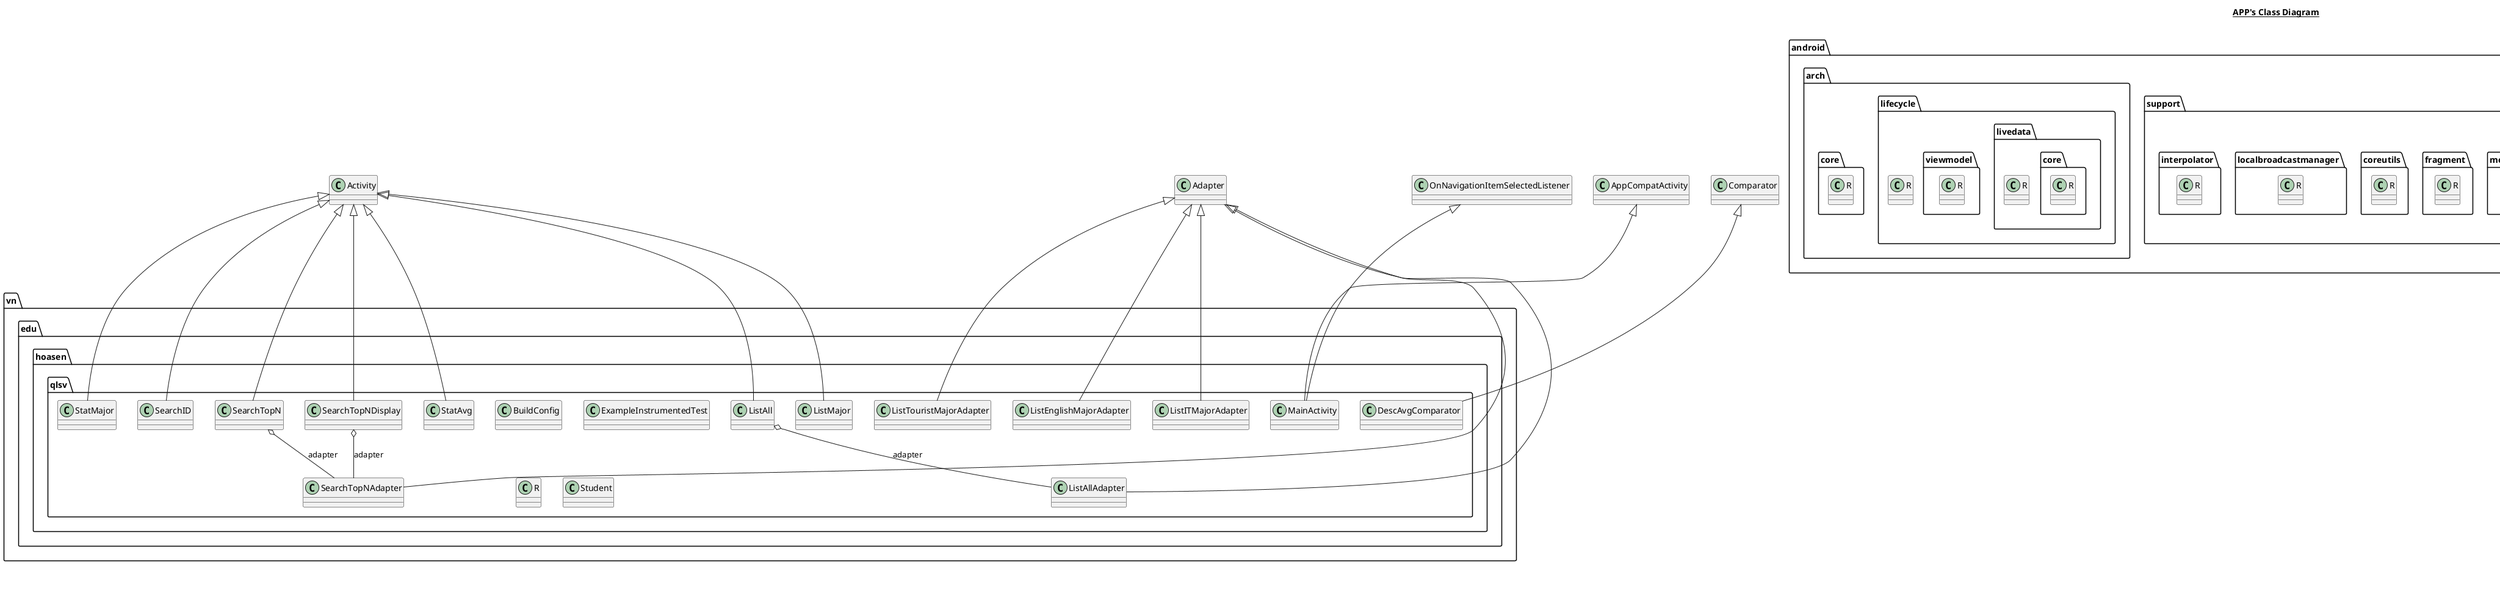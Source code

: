 @startuml

title __APP's Class Diagram__\n

  package vn.edu.hoasen.qlsv {
    class BuildConfig {
    }
  }
  

  package vn.edu.hoasen.qlsv {
    class BuildConfig {
    }
  }
  

  package vn.edu.hoasen.qlsv {
    class DescAvgComparator {
    }
  }
  

  package vn.edu.hoasen.qlsv {
    class ExampleInstrumentedTest {
    }
  }
  

  package vn.edu.hoasen.qlsv {
    class ListAll {
    }
  }
  

  package vn.edu.hoasen.qlsv {
    class ListAllAdapter {
    }
  }
  

  package vn.edu.hoasen.qlsv {
    class ListEnglishMajorAdapter {
    }
  }
  

  package vn.edu.hoasen.qlsv {
    class ListITMajorAdapter {
    }
  }
  

  package vn.edu.hoasen.qlsv {
    class ListMajor {
    }
  }
  

  package vn.edu.hoasen.qlsv {
    class ListTouristMajorAdapter {
    }
  }
  

  package vn.edu.hoasen.qlsv {
    class MainActivity {
    }
  }
  

  package android.support.print {
    class R {
    }
  }
  

  package android.support.constraint {
    class R {
    }
  }
  

  package android.arch.lifecycle {
    package android.arch.lifecycle.livedata {
      package android.arch.lifecycle.livedata.core {
        class R {
        }
      }
    }
  }
  

  package android.arch.lifecycle {
    class R {
    }
  }
  

  package android.support.drawerlayout {
    class R {
    }
  }
  

  package android.arch.core {
    class R {
    }
  }
  

  package android.support.transition {
    class R {
    }
  }
  

  package android.arch.lifecycle {
    package android.arch.lifecycle.livedata {
      class R {
      }
    }
  }
  

  package android.arch.lifecycle {
    package android.arch.lifecycle.viewmodel {
      class R {
      }
    }
  }
  

  package android.support.drawerlayout {
    class R {
    }
  }
  

  package vn.edu.hoasen.qlsv {
    class R {
    }
  }
  

  package android.support.v4 {
    class R {
    }
  }
  

  package android.arch.lifecycle {
    package android.arch.lifecycle.viewmodel {
      class R {
      }
    }
  }
  

  package android.support.v7.appcompat {
    class R {
    }
  }
  

  package android.support.customview {
    class R {
    }
  }
  

  package android.support.loader {
    class R {
    }
  }
  

  package android.support.slidingpanelayout {
    class R {
    }
  }
  

  package android.support.compat {
    class R {
    }
  }
  

  package android.support.graphics.drawable {
    class R {
    }
  }
  

  package android.support.design {
    class R {
    }
  }
  

  package android.support.swiperefreshlayout {
    class R {
    }
  }
  

  package android.support.asynclayoutinflater {
    class R {
    }
  }
  

  package android.arch.core {
    class R {
    }
  }
  

  package android.support.v7.viewpager {
    class R {
    }
  }
  

  package android.support.transition {
    class R {
    }
  }
  

  package android.arch.lifecycle {
    package android.arch.lifecycle.livedata {
      package android.arch.lifecycle.livedata.core {
        class R {
        }
      }
    }
  }
  

  package android.support.documentfile {
    class R {
    }
  }
  

  package android.support.coordinatorlayout {
    class R {
    }
  }
  

  package android.support.customview {
    class R {
    }
  }
  

  package android.support.v7.cardview {
    class R {
    }
  }
  

  package com.anychart {
    class R {
    }
  }
  

  package com.anychart {
    class R {
    }
  }
  

  package android.support.v7.viewpager {
    class R {
    }
  }
  

  package android.support.cursoradapter {
    class R {
    }
  }
  

  package android.support.slidingpanelayout {
    class R {
    }
  }
  

  package android.support.constraint {
    class R {
    }
  }
  

  package com.jjoe64.graphview {
    class R {
    }
  }
  

  package android.support.coreui {
    class R {
    }
  }
  

  package androidx.versionedparcelable {
    class R {
    }
  }
  

  package android.support.asynclayoutinflater {
    class R {
    }
  }
  

  package androidx.versionedparcelable {
    class R {
    }
  }
  

  package android.support.mediacompat {
    class R {
    }
  }
  

  package vn.edu.hoasen.qlsv {
    class R {
    }
  }
  

  package android.support.v7.appcompat {
    class R {
    }
  }
  

  package android.support.compat {
    class R {
    }
  }
  

  package android.arch.lifecycle {
    package android.arch.lifecycle.livedata {
      class R {
      }
    }
  }
  

  package android.support.v7.recyclerview {
    class R {
    }
  }
  

  package android.support.v7.recyclerview {
    class R {
    }
  }
  

  package android.support.v4 {
    class R {
    }
  }
  

  package android.support.documentfile {
    class R {
    }
  }
  

  package android.support.coordinatorlayout {
    class R {
    }
  }
  

  package android.support.fragment {
    class R {
    }
  }
  

  package android.support.v7.cardview {
    class R {
    }
  }
  

  package android.support.coreutils {
    class R {
    }
  }
  

  package android.support.coreui {
    class R {
    }
  }
  

  package android.support.loader {
    class R {
    }
  }
  

  package android.support.localbroadcastmanager {
    class R {
    }
  }
  

  package android.support.fragment {
    class R {
    }
  }
  

  package android.support.interpolator {
    class R {
    }
  }
  

  package android.arch.lifecycle {
    class R {
    }
  }
  

  package com.jjoe64.graphview {
    class R {
    }
  }
  

  package android.support.graphics.drawable {
    class R {
    }
  }
  

  package android.support.localbroadcastmanager {
    class R {
    }
  }
  

  package android.support.interpolator {
    class R {
    }
  }
  

  package android.support.print {
    class R {
    }
  }
  

  package android.support.coreutils {
    class R {
    }
  }
  

  package android.support.mediacompat {
    class R {
    }
  }
  

  package android.support.design {
    class R {
    }
  }
  

  package android.support.swiperefreshlayout {
    class R {
    }
  }
  

  package android.support.cursoradapter {
    class R {
    }
  }
  

  package vn.edu.hoasen.qlsv {
    class SearchID {
    }
  }
  

  package vn.edu.hoasen.qlsv {
    class SearchTopN {
    }
  }
  

  package vn.edu.hoasen.qlsv {
    class SearchTopNAdapter {
    }
  }
  

  package vn.edu.hoasen.qlsv {
    class SearchTopNDisplay {
    }
  }
  

  package vn.edu.hoasen.qlsv {
    class StatAvg {
    }
  }
  

  package vn.edu.hoasen.qlsv {
    class StatMajor {
    }
  }
  

  package vn.edu.hoasen.qlsv {
    class Student {
    }
  }
  

  DescAvgComparator -up-|> Comparator
  ListAll -up-|> Activity
  ListAll o-- ListAllAdapter : adapter
  ListAllAdapter -up-|> Adapter
  ListEnglishMajorAdapter -up-|> Adapter
  ListITMajorAdapter -up-|> Adapter
  ListMajor -up-|> Activity
  ListTouristMajorAdapter -up-|> Adapter
  MainActivity -up-|> OnNavigationItemSelectedListener
  MainActivity -up-|> AppCompatActivity
  SearchID -up-|> Activity
  SearchTopN -up-|> Activity
  SearchTopN o-- SearchTopNAdapter : adapter
  SearchTopNAdapter -up-|> Adapter
  SearchTopNDisplay -up-|> Activity
  SearchTopNDisplay o-- SearchTopNAdapter : adapter
  StatAvg -up-|> Activity
  StatMajor -up-|> Activity


right footer


PlantUML diagram generated by SketchIt! (https://bitbucket.org/pmesmeur/sketch.it)
For more information about this tool, please contact philippe.mesmeur@gmail.com
endfooter

@enduml
